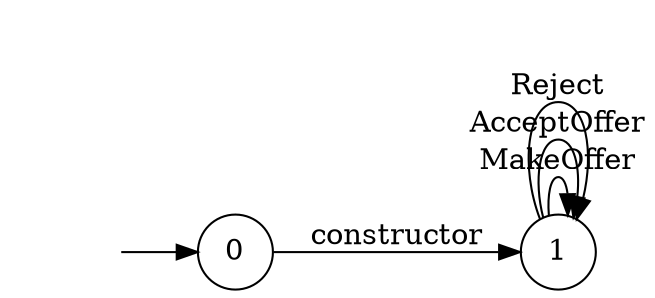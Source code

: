 digraph "Dapp-Automata-data/fuzzer/testnetdata-model-rq1/SimpleMarketplace/FSM-0" {
	graph [rankdir=LR]
	"" [label="" shape=plaintext]
	1 [label=1 shape=circle]
	0 [label=0 shape=circle]
	"" -> 0 [label=""]
	0 -> 1 [label=constructor]
	1 -> 1 [label=MakeOffer]
	1 -> 1 [label=AcceptOffer]
	1 -> 1 [label=Reject]
}
